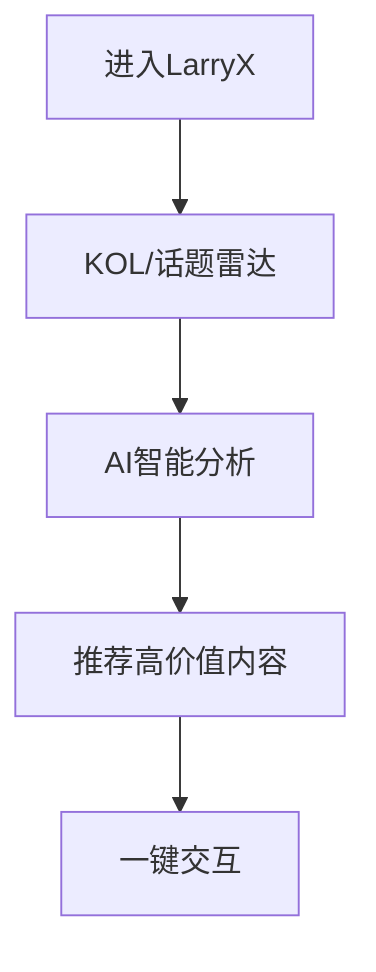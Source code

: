 flowchart TD
    A[进入LarryX] --> B[KOL/话题雷达]
    B --> C[AI智能分析]
    C --> D[推荐高价值内容]
    D --> E[一键交互]